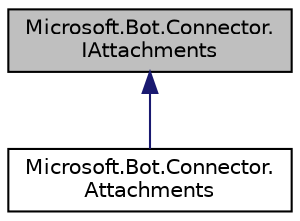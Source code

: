 digraph "Microsoft.Bot.Connector.IAttachments"
{
  edge [fontname="Helvetica",fontsize="10",labelfontname="Helvetica",labelfontsize="10"];
  node [fontname="Helvetica",fontsize="10",shape=record];
  Node1 [label="Microsoft.Bot.Connector.\lIAttachments",height=0.2,width=0.4,color="black", fillcolor="grey75", style="filled", fontcolor="black"];
  Node1 -> Node2 [dir="back",color="midnightblue",fontsize="10",style="solid",fontname="Helvetica"];
  Node2 [label="Microsoft.Bot.Connector.\lAttachments",height=0.2,width=0.4,color="black", fillcolor="white", style="filled",URL="$da/dc6/class_microsoft_1_1_bot_1_1_connector_1_1_attachments.html",tooltip="Attachments operations. "];
}
